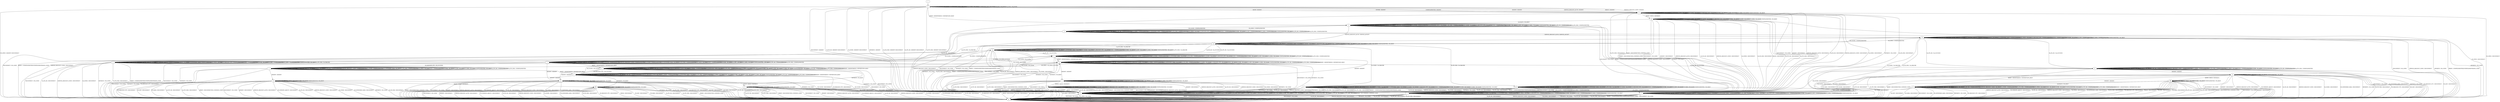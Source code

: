 digraph "" {
	graph ["Incoming time"=0.4711782932281494,
		"Outgoing time"=0.5516064167022705,
		Output="{'States': 32, 'Transitions': 683, 'Filename': '../results/ssh/OpenSSH-OpenSSH-cvc4-1.dot'}",
		Reference="{'States': 32, 'Transitions': 683, 'Filename': '../subjects/ssh/OpenSSH.dot'}",
		Solver=cvc4,
		Updated="{'States': 32, 'Transitions': 683, 'Filename': '../subjects/ssh/OpenSSH.dot'}",
		"f-measure"=1.0,
		precision=1.0,
		recall=1.0
	];
	a -> a	[key=0,
		label="SERVICE_REQUEST_AUTH / NO_RESP"];
	a -> a	[key=1,
		label="CH_WINDOW_ADJUST / CH_NONE"];
	a -> a	[key=2,
		label="DEBUG / NO_RESP"];
	a -> a	[key=3,
		label="UA_PK_OK / UNIMPLEMENTED"];
	a -> a	[key=4,
		label="SERVICE_REQUEST_CONN / NO_RESP"];
	a -> a	[key=5,
		label="UA_NONE / UNIMPLEMENTED"];
	a -> a	[key=6,
		label="CH_EXTENDED_DATA / CH_NONE"];
	a -> a	[key=7,
		label="UA_PK_NOK / UNIMPLEMENTED"];
	a -> a	[key=8,
		label="CH_CLOSE / CH_NONE"];
	a -> a	[key=9,
		label="CH_REQUEST_PTY / CH_NONE"];
	a -> a	[key=10,
		label="KEX30 / NO_RESP"];
	a -> a	[key=11,
		label="IGNORE / NO_RESP"];
	a -> a	[key=12,
		label="CH_EOF / CH_NONE"];
	a -> a	[key=13,
		label="CH_DATA / CH_NONE"];
	a -> a	[key=14,
		label="UNIMPLEMENTED / NO_RESP"];
	a -> a	[key=15,
		label="UA_PW_OK / UNIMPLEMENTED"];
	a -> a	[key=16,
		label="UA_PW_NOK / UNIMPLEMENTED"];
	a -> a	[key=17,
		label="REKEY / KEXINIT|KEX31+NEWKEYS|NO_RESP"];
	a -> k	[key=0,
		label="DISCONNECT / NO_CONN"];
	a -> k	[key=1,
		label="NEWKEYS / NO_CONN"];
	a -> l	[key=0,
		label="KEXINIT / KEXINIT"];
	a -> o	[key=0,
		label="CH_OPEN / CH_OPEN_SUCCESS"];
	b -> b	[key=0,
		label="DEBUG / NO_RESP"];
	b -> b	[key=1,
		label="CH_OPEN / CH_MAX"];
	b -> b	[key=2,
		label="IGNORE / NO_RESP"];
	b -> b	[key=3,
		label="UNIMPLEMENTED / NO_RESP"];
	b -> k	[key=0,
		label="CH_CLOSE / DISCONNECT"];
	b -> aa	[key=0,
		label="DISCONNECT / NO_CONN"];
	b -> aa	[key=1,
		label="KEXINIT / DISCONNECT"];
	b -> aa	[key=2,
		label="SERVICE_REQUEST_AUTH / DISCONNECT"];
	b -> aa	[key=3,
		label="CH_WINDOW_ADJUST / DISCONNECT"];
	b -> aa	[key=4,
		label="UA_PK_OK / DISCONNECT"];
	b -> aa	[key=5,
		label="SERVICE_REQUEST_CONN / DISCONNECT"];
	b -> aa	[key=6,
		label="UA_NONE / DISCONNECT"];
	b -> aa	[key=7,
		label="CH_EXTENDED_DATA / DISCONNECT"];
	b -> aa	[key=8,
		label="NEWKEYS / NO_CONN"];
	b -> aa	[key=9,
		label="UA_PK_NOK / DISCONNECT"];
	b -> aa	[key=10,
		label="CH_REQUEST_PTY / DISCONNECT"];
	b -> aa	[key=11,
		label="CH_EOF / DISCONNECT"];
	b -> aa	[key=12,
		label="CH_DATA / DISCONNECT"];
	b -> aa	[key=13,
		label="UA_PW_OK / DISCONNECT"];
	b -> aa	[key=14,
		label="UA_PW_NOK / DISCONNECT"];
	b -> aa	[key=15,
		label="REKEY / DISCONNECT|NO_CONN|NO_CONN"];
	b -> bb	[key=0,
		label="KEX30 / KEX31+NEWKEYS"];
	c -> p	[key=0];
	d -> a	[key=0,
		label="NEWKEYS / NO_RESP"];
	d -> d	[key=0,
		label="CH_WINDOW_ADJUST / CH_NONE"];
	d -> d	[key=1,
		label="DEBUG / NO_RESP"];
	d -> d	[key=2,
		label="CH_EXTENDED_DATA / CH_NONE"];
	d -> d	[key=3,
		label="CH_CLOSE / CH_NONE"];
	d -> d	[key=4,
		label="CH_REQUEST_PTY / CH_NONE"];
	d -> d	[key=5,
		label="IGNORE / NO_RESP"];
	d -> d	[key=6,
		label="CH_EOF / CH_NONE"];
	d -> d	[key=7,
		label="CH_DATA / CH_NONE"];
	d -> d	[key=8,
		label="UNIMPLEMENTED / NO_RESP"];
	d -> k	[key=0,
		label="DISCONNECT / NO_CONN"];
	d -> k	[key=1,
		label="KEXINIT / DISCONNECT"];
	d -> k	[key=2,
		label="SERVICE_REQUEST_AUTH / DISCONNECT"];
	d -> k	[key=3,
		label="UA_PK_OK / DISCONNECT"];
	d -> k	[key=4,
		label="SERVICE_REQUEST_CONN / DISCONNECT"];
	d -> k	[key=5,
		label="UA_NONE / DISCONNECT"];
	d -> k	[key=6,
		label="UA_PK_NOK / DISCONNECT"];
	d -> k	[key=7,
		label="KEX30 / DISCONNECT"];
	d -> k	[key=8,
		label="UA_PW_OK / DISCONNECT"];
	d -> k	[key=9,
		label="UA_PW_NOK / DISCONNECT"];
	d -> k	[key=10,
		label="REKEY / DISCONNECT|NO_CONN|NO_CONN"];
	d -> aa	[key=0,
		label="CH_OPEN / DISCONNECT"];
	e -> e	[key=0,
		label="KEXINIT / UNIMPLEMENTED"];
	e -> e	[key=1,
		label="SERVICE_REQUEST_AUTH / SERVICE_ACCEPT"];
	e -> e	[key=2,
		label="CH_WINDOW_ADJUST / UNIMPLEMENTED"];
	e -> e	[key=3,
		label="DEBUG / NO_RESP"];
	e -> e	[key=4,
		label="CH_EXTENDED_DATA / UNIMPLEMENTED"];
	e -> e	[key=5,
		label="CH_OPEN / CH_MAX"];
	e -> e	[key=6,
		label="CH_REQUEST_PTY / UNIMPLEMENTED"];
	e -> e	[key=7,
		label="KEX30 / UNIMPLEMENTED"];
	e -> e	[key=8,
		label="IGNORE / NO_RESP"];
	e -> e	[key=9,
		label="CH_EOF / UNIMPLEMENTED"];
	e -> e	[key=10,
		label="CH_DATA / UNIMPLEMENTED"];
	e -> e	[key=11,
		label="UNIMPLEMENTED / NO_RESP"];
	e -> e	[key=12,
		label="UA_PW_NOK / UA_FAILURE"];
	e -> n	[key=0,
		label="UA_PW_OK / UA_SUCCESS"];
	e -> q	[key=0,
		label="CH_CLOSE / UNIMPLEMENTED"];
	e -> aa	[key=0,
		label="DISCONNECT / NO_CONN"];
	e -> aa	[key=1,
		label="UA_PK_OK / DISCONNECT"];
	e -> aa	[key=2,
		label="SERVICE_REQUEST_CONN / DISCONNECT"];
	e -> aa	[key=3,
		label="UA_NONE / DISCONNECT"];
	e -> aa	[key=4,
		label="NEWKEYS / NO_CONN"];
	e -> aa	[key=5,
		label="UA_PK_NOK / DISCONNECT"];
	e -> aa	[key=6,
		label="REKEY / UNIMPLEMENTED|UNIMPLEMENTED|NO_CONN"];
	f -> f	[key=0,
		label="DEBUG / NO_RESP"];
	f -> f	[key=1,
		label="CH_OPEN / CH_MAX"];
	f -> f	[key=2,
		label="IGNORE / NO_RESP"];
	f -> f	[key=3,
		label="UNIMPLEMENTED / NO_RESP"];
	f -> k	[key=0,
		label="CH_CLOSE / DISCONNECT"];
	f -> o	[key=0,
		label="NEWKEYS / NO_RESP"];
	f -> aa	[key=0,
		label="DISCONNECT / NO_CONN"];
	f -> aa	[key=1,
		label="KEXINIT / DISCONNECT"];
	f -> aa	[key=2,
		label="SERVICE_REQUEST_AUTH / DISCONNECT"];
	f -> aa	[key=3,
		label="CH_WINDOW_ADJUST / DISCONNECT"];
	f -> aa	[key=4,
		label="UA_PK_OK / DISCONNECT"];
	f -> aa	[key=5,
		label="SERVICE_REQUEST_CONN / DISCONNECT"];
	f -> aa	[key=6,
		label="UA_NONE / DISCONNECT"];
	f -> aa	[key=7,
		label="CH_EXTENDED_DATA / DISCONNECT"];
	f -> aa	[key=8,
		label="UA_PK_NOK / DISCONNECT"];
	f -> aa	[key=9,
		label="CH_REQUEST_PTY / DISCONNECT"];
	f -> aa	[key=10,
		label="KEX30 / DISCONNECT"];
	f -> aa	[key=11,
		label="CH_EOF / DISCONNECT"];
	f -> aa	[key=12,
		label="CH_DATA / DISCONNECT"];
	f -> aa	[key=13,
		label="UA_PW_OK / DISCONNECT"];
	f -> aa	[key=14,
		label="UA_PW_NOK / DISCONNECT"];
	f -> aa	[key=15,
		label="REKEY / DISCONNECT|NO_CONN|NO_CONN"];
	g -> g	[key=0,
		label="KEXINIT / UNIMPLEMENTED"];
	g -> g	[key=1,
		label="SERVICE_REQUEST_AUTH / SERVICE_ACCEPT"];
	g -> g	[key=2,
		label="CH_WINDOW_ADJUST / CH_NONE"];
	g -> g	[key=3,
		label="DEBUG / NO_RESP"];
	g -> g	[key=4,
		label="CH_EXTENDED_DATA / CH_NONE"];
	g -> g	[key=5,
		label="CH_CLOSE / CH_NONE"];
	g -> g	[key=6,
		label="CH_REQUEST_PTY / CH_NONE"];
	g -> g	[key=7,
		label="KEX30 / UNIMPLEMENTED"];
	g -> g	[key=8,
		label="IGNORE / NO_RESP"];
	g -> g	[key=9,
		label="CH_EOF / CH_NONE"];
	g -> g	[key=10,
		label="CH_DATA / CH_NONE"];
	g -> g	[key=11,
		label="UNIMPLEMENTED / NO_RESP"];
	g -> k	[key=0,
		label="DISCONNECT / NO_CONN"];
	g -> k	[key=1,
		label="SERVICE_REQUEST_CONN / DISCONNECT"];
	g -> k	[key=2,
		label="NEWKEYS / NO_CONN"];
	g -> k	[key=3,
		label="REKEY / UNIMPLEMENTED|UNIMPLEMENTED|NO_CONN"];
	g -> q	[key=0,
		label="UA_PW_NOK / UA_FAILURE"];
	g -> r	[key=0,
		label="UA_PK_OK / UA_SUCCESS"];
	g -> r	[key=1,
		label="UA_PW_OK / UA_SUCCESS"];
	g -> u	[key=0,
		label="UA_NONE / UA_FAILURE"];
	g -> ee	[key=0,
		label="UA_PK_NOK / UA_FAILURE"];
	g -> ff	[key=0,
		label="CH_OPEN / UNIMPLEMENTED"];
	h -> h	[key=0,
		label="CH_WINDOW_ADJUST / CH_NONE"];
	h -> h	[key=1,
		label="DEBUG / NO_RESP"];
	h -> h	[key=2,
		label="CH_EXTENDED_DATA / CH_NONE"];
	h -> h	[key=3,
		label="CH_CLOSE / CH_NONE"];
	h -> h	[key=4,
		label="CH_REQUEST_PTY / CH_NONE"];
	h -> h	[key=5,
		label="IGNORE / NO_RESP"];
	h -> h	[key=6,
		label="CH_EOF / CH_NONE"];
	h -> h	[key=7,
		label="CH_DATA / CH_NONE"];
	h -> h	[key=8,
		label="UNIMPLEMENTED / NO_RESP"];
	h -> k	[key=0,
		label="DISCONNECT / NO_CONN"];
	h -> k	[key=1,
		label="KEXINIT / DISCONNECT"];
	h -> k	[key=2,
		label="SERVICE_REQUEST_AUTH / DISCONNECT"];
	h -> k	[key=3,
		label="UA_PK_OK / DISCONNECT"];
	h -> k	[key=4,
		label="SERVICE_REQUEST_CONN / DISCONNECT"];
	h -> k	[key=5,
		label="UA_NONE / DISCONNECT"];
	h -> k	[key=6,
		label="NEWKEYS / NO_CONN"];
	h -> k	[key=7,
		label="UA_PK_NOK / DISCONNECT"];
	h -> k	[key=8,
		label="UA_PW_OK / DISCONNECT"];
	h -> k	[key=9,
		label="UA_PW_NOK / DISCONNECT"];
	h -> k	[key=10,
		label="REKEY / DISCONNECT|NO_CONN|NO_CONN"];
	h -> m	[key=0,
		label="KEX30 / KEX31+NEWKEYS"];
	h -> aa	[key=0,
		label="CH_OPEN / DISCONNECT"];
	i -> i	[key=0,
		label="SERVICE_REQUEST_AUTH / UNIMPLEMENTED"];
	i -> i	[key=1,
		label="CH_WINDOW_ADJUST / NO_RESP"];
	i -> i	[key=2,
		label="DEBUG / NO_RESP"];
	i -> i	[key=3,
		label="UA_PK_OK / UNIMPLEMENTED"];
	i -> i	[key=4,
		label="SERVICE_REQUEST_CONN / UNIMPLEMENTED"];
	i -> i	[key=5,
		label="UA_NONE / UNIMPLEMENTED"];
	i -> i	[key=6,
		label="CH_EXTENDED_DATA / NO_RESP"];
	i -> i	[key=7,
		label="UA_PK_NOK / UNIMPLEMENTED"];
	i -> i	[key=8,
		label="CH_OPEN / CH_MAX"];
	i -> i	[key=9,
		label="KEX30 / UNIMPLEMENTED"];
	i -> i	[key=10,
		label="IGNORE / NO_RESP"];
	i -> i	[key=11,
		label="CH_EOF / NO_RESP"];
	i -> i	[key=12,
		label="CH_DATA / NO_RESP"];
	i -> i	[key=13,
		label="UNIMPLEMENTED / NO_RESP"];
	i -> i	[key=14,
		label="UA_PW_OK / UNIMPLEMENTED"];
	i -> i	[key=15,
		label="UA_PW_NOK / UNIMPLEMENTED"];
	i -> o	[key=0,
		label="REKEY / KEXINIT|KEX31+NEWKEYS|NO_RESP"];
	i -> r	[key=0,
		label="CH_CLOSE / CH_CLOSE"];
	i -> s	[key=0,
		label="CH_REQUEST_PTY / CH_SUCCESS"];
	i -> y	[key=0,
		label="KEXINIT / KEXINIT"];
	i -> aa	[key=0,
		label="DISCONNECT / NO_CONN"];
	i -> aa	[key=1,
		label="NEWKEYS / NO_CONN"];
	j -> j	[key=0,
		label="KEXINIT / UNIMPLEMENTED"];
	j -> j	[key=1,
		label="SERVICE_REQUEST_AUTH / SERVICE_ACCEPT"];
	j -> j	[key=2,
		label="CH_WINDOW_ADJUST / UNIMPLEMENTED"];
	j -> j	[key=3,
		label="DEBUG / NO_RESP"];
	j -> j	[key=4,
		label="UA_NONE / UA_FAILURE"];
	j -> j	[key=5,
		label="CH_EXTENDED_DATA / UNIMPLEMENTED"];
	j -> j	[key=6,
		label="CH_OPEN / CH_MAX"];
	j -> j	[key=7,
		label="CH_REQUEST_PTY / UNIMPLEMENTED"];
	j -> j	[key=8,
		label="KEX30 / UNIMPLEMENTED"];
	j -> j	[key=9,
		label="IGNORE / NO_RESP"];
	j -> j	[key=10,
		label="CH_EOF / UNIMPLEMENTED"];
	j -> j	[key=11,
		label="CH_DATA / UNIMPLEMENTED"];
	j -> j	[key=12,
		label="UNIMPLEMENTED / NO_RESP"];
	j -> u	[key=0,
		label="CH_CLOSE / UNIMPLEMENTED"];
	j -> aa	[key=0,
		label="DISCONNECT / NO_CONN"];
	j -> aa	[key=1,
		label="UA_PK_OK / DISCONNECT"];
	j -> aa	[key=2,
		label="SERVICE_REQUEST_CONN / DISCONNECT"];
	j -> aa	[key=3,
		label="NEWKEYS / NO_CONN"];
	j -> aa	[key=4,
		label="UA_PK_NOK / DISCONNECT"];
	j -> aa	[key=5,
		label="UA_PW_OK / DISCONNECT"];
	j -> aa	[key=6,
		label="UA_PW_NOK / DISCONNECT"];
	j -> aa	[key=7,
		label="REKEY / UNIMPLEMENTED|UNIMPLEMENTED|NO_CONN"];
	k -> k	[key=0,
		label="DISCONNECT / NO_CONN"];
	k -> k	[key=1,
		label="KEXINIT / NO_CONN"];
	k -> k	[key=2,
		label="SERVICE_REQUEST_AUTH / NO_CONN"];
	k -> k	[key=3,
		label="CH_WINDOW_ADJUST / CH_NONE"];
	k -> k	[key=4,
		label="DEBUG / NO_CONN"];
	k -> k	[key=5,
		label="UA_PK_OK / NO_CONN"];
	k -> k	[key=6,
		label="SERVICE_REQUEST_CONN / NO_CONN"];
	k -> k	[key=7,
		label="UA_NONE / NO_CONN"];
	k -> k	[key=8,
		label="CH_EXTENDED_DATA / CH_NONE"];
	k -> k	[key=9,
		label="NEWKEYS / NO_CONN"];
	k -> k	[key=10,
		label="UA_PK_NOK / NO_CONN"];
	k -> k	[key=11,
		label="CH_CLOSE / CH_NONE"];
	k -> k	[key=12,
		label="CH_REQUEST_PTY / CH_NONE"];
	k -> k	[key=13,
		label="KEX30 / NO_CONN"];
	k -> k	[key=14,
		label="IGNORE / NO_CONN"];
	k -> k	[key=15,
		label="CH_EOF / CH_NONE"];
	k -> k	[key=16,
		label="CH_DATA / CH_NONE"];
	k -> k	[key=17,
		label="UNIMPLEMENTED / NO_CONN"];
	k -> k	[key=18,
		label="UA_PW_OK / NO_CONN"];
	k -> k	[key=19,
		label="UA_PW_NOK / NO_CONN"];
	k -> k	[key=20,
		label="REKEY / NO_CONN|NO_CONN|NO_CONN"];
	k -> aa	[key=0,
		label="CH_OPEN / NO_CONN"];
	l -> d	[key=0,
		label="KEX30 / KEX31+NEWKEYS"];
	l -> k	[key=0,
		label="DISCONNECT / NO_CONN"];
	l -> k	[key=1,
		label="KEXINIT / DISCONNECT"];
	l -> k	[key=2,
		label="SERVICE_REQUEST_AUTH / DISCONNECT"];
	l -> k	[key=3,
		label="UA_PK_OK / DISCONNECT"];
	l -> k	[key=4,
		label="SERVICE_REQUEST_CONN / DISCONNECT"];
	l -> k	[key=5,
		label="UA_NONE / DISCONNECT"];
	l -> k	[key=6,
		label="NEWKEYS / NO_CONN"];
	l -> k	[key=7,
		label="UA_PK_NOK / DISCONNECT"];
	l -> k	[key=8,
		label="UA_PW_OK / DISCONNECT"];
	l -> k	[key=9,
		label="UA_PW_NOK / DISCONNECT"];
	l -> k	[key=10,
		label="REKEY / DISCONNECT|NO_CONN|NO_CONN"];
	l -> l	[key=0,
		label="CH_WINDOW_ADJUST / CH_NONE"];
	l -> l	[key=1,
		label="DEBUG / NO_RESP"];
	l -> l	[key=2,
		label="CH_EXTENDED_DATA / CH_NONE"];
	l -> l	[key=3,
		label="CH_CLOSE / CH_NONE"];
	l -> l	[key=4,
		label="CH_REQUEST_PTY / CH_NONE"];
	l -> l	[key=5,
		label="IGNORE / NO_RESP"];
	l -> l	[key=6,
		label="CH_EOF / CH_NONE"];
	l -> l	[key=7,
		label="CH_DATA / CH_NONE"];
	l -> l	[key=8,
		label="UNIMPLEMENTED / NO_RESP"];
	l -> aa	[key=0,
		label="CH_OPEN / DISCONNECT"];
	m -> k	[key=0,
		label="DISCONNECT / NO_CONN"];
	m -> k	[key=1,
		label="KEXINIT / DISCONNECT"];
	m -> k	[key=2,
		label="SERVICE_REQUEST_AUTH / DISCONNECT"];
	m -> k	[key=3,
		label="UA_PK_OK / DISCONNECT"];
	m -> k	[key=4,
		label="SERVICE_REQUEST_CONN / DISCONNECT"];
	m -> k	[key=5,
		label="UA_NONE / DISCONNECT"];
	m -> k	[key=6,
		label="UA_PK_NOK / DISCONNECT"];
	m -> k	[key=7,
		label="KEX30 / DISCONNECT"];
	m -> k	[key=8,
		label="UA_PW_OK / DISCONNECT"];
	m -> k	[key=9,
		label="UA_PW_NOK / DISCONNECT"];
	m -> k	[key=10,
		label="REKEY / DISCONNECT|NO_CONN|NO_CONN"];
	m -> m	[key=0,
		label="CH_WINDOW_ADJUST / CH_NONE"];
	m -> m	[key=1,
		label="DEBUG / NO_RESP"];
	m -> m	[key=2,
		label="CH_EXTENDED_DATA / CH_NONE"];
	m -> m	[key=3,
		label="CH_CLOSE / CH_NONE"];
	m -> m	[key=4,
		label="CH_REQUEST_PTY / CH_NONE"];
	m -> m	[key=5,
		label="IGNORE / NO_RESP"];
	m -> m	[key=6,
		label="CH_EOF / CH_NONE"];
	m -> m	[key=7,
		label="CH_DATA / CH_NONE"];
	m -> m	[key=8,
		label="UNIMPLEMENTED / NO_RESP"];
	m -> v	[key=0,
		label="NEWKEYS / NO_RESP"];
	m -> aa	[key=0,
		label="CH_OPEN / DISCONNECT"];
	n -> k	[key=0,
		label="CH_CLOSE / DISCONNECT"];
	n -> n	[key=0,
		label="SERVICE_REQUEST_AUTH / UNIMPLEMENTED"];
	n -> n	[key=1,
		label="CH_WINDOW_ADJUST / NO_RESP"];
	n -> n	[key=2,
		label="DEBUG / NO_RESP"];
	n -> n	[key=3,
		label="UA_PK_OK / UNIMPLEMENTED"];
	n -> n	[key=4,
		label="SERVICE_REQUEST_CONN / UNIMPLEMENTED"];
	n -> n	[key=5,
		label="UA_NONE / UNIMPLEMENTED"];
	n -> n	[key=6,
		label="UA_PK_NOK / UNIMPLEMENTED"];
	n -> n	[key=7,
		label="CH_OPEN / CH_MAX"];
	n -> n	[key=8,
		label="KEX30 / UNIMPLEMENTED"];
	n -> n	[key=9,
		label="IGNORE / NO_RESP"];
	n -> n	[key=10,
		label="UNIMPLEMENTED / NO_RESP"];
	n -> n	[key=11,
		label="UA_PW_OK / UNIMPLEMENTED"];
	n -> n	[key=12,
		label="UA_PW_NOK / UNIMPLEMENTED"];
	n -> w	[key=0,
		label="KEXINIT / KEXINIT"];
	n -> aa	[key=0,
		label="DISCONNECT / NO_CONN"];
	n -> aa	[key=1,
		label="CH_EXTENDED_DATA / DISCONNECT"];
	n -> aa	[key=2,
		label="NEWKEYS / NO_CONN"];
	n -> aa	[key=3,
		label="CH_REQUEST_PTY / DISCONNECT"];
	n -> aa	[key=4,
		label="CH_EOF / DISCONNECT"];
	n -> aa	[key=5,
		label="CH_DATA / DISCONNECT"];
	n -> cc	[key=0,
		label="REKEY / KEXINIT|KEX31+NEWKEYS|NO_RESP"];
	o -> a	[key=0,
		label="CH_CLOSE / CH_CLOSE"];
	o -> o	[key=0,
		label="SERVICE_REQUEST_AUTH / NO_RESP"];
	o -> o	[key=1,
		label="CH_WINDOW_ADJUST / NO_RESP"];
	o -> o	[key=2,
		label="DEBUG / NO_RESP"];
	o -> o	[key=3,
		label="UA_PK_OK / UNIMPLEMENTED"];
	o -> o	[key=4,
		label="SERVICE_REQUEST_CONN / NO_RESP"];
	o -> o	[key=5,
		label="UA_NONE / UNIMPLEMENTED"];
	o -> o	[key=6,
		label="CH_EXTENDED_DATA / NO_RESP"];
	o -> o	[key=7,
		label="UA_PK_NOK / UNIMPLEMENTED"];
	o -> o	[key=8,
		label="CH_OPEN / CH_MAX"];
	o -> o	[key=9,
		label="KEX30 / NO_RESP"];
	o -> o	[key=10,
		label="IGNORE / NO_RESP"];
	o -> o	[key=11,
		label="CH_EOF / NO_RESP"];
	o -> o	[key=12,
		label="CH_DATA / NO_RESP"];
	o -> o	[key=13,
		label="UNIMPLEMENTED / NO_RESP"];
	o -> o	[key=14,
		label="UA_PW_OK / UNIMPLEMENTED"];
	o -> o	[key=15,
		label="UA_PW_NOK / UNIMPLEMENTED"];
	o -> o	[key=16,
		label="REKEY / KEXINIT|KEX31+NEWKEYS|NO_RESP"];
	o -> y	[key=0,
		label="KEXINIT / KEXINIT"];
	o -> z	[key=0,
		label="CH_REQUEST_PTY / CH_SUCCESS"];
	o -> aa	[key=0,
		label="DISCONNECT / NO_CONN"];
	o -> aa	[key=1,
		label="NEWKEYS / NO_CONN"];
	p -> h	[key=0,
		label="KEXINIT / KEXINIT"];
	p -> h	[key=1,
		label="SERVICE_REQUEST_AUTH / KEXINIT"];
	p -> h	[key=2,
		label="DEBUG / KEXINIT"];
	p -> h	[key=3,
		label="SERVICE_REQUEST_CONN / KEXINIT"];
	p -> h	[key=4,
		label="KEX30 / KEXINIT"];
	p -> h	[key=5,
		label="IGNORE / KEXINIT"];
	p -> h	[key=6,
		label="UNIMPLEMENTED / KEXINIT"];
	p -> k	[key=0,
		label="DISCONNECT / KEXINIT"];
	p -> k	[key=1,
		label="UA_PK_OK / KEXINIT+DISCONNECT"];
	p -> k	[key=2,
		label="UA_NONE / KEXINIT+DISCONNECT"];
	p -> k	[key=3,
		label="NEWKEYS / KEXINIT"];
	p -> k	[key=4,
		label="UA_PK_NOK / KEXINIT+DISCONNECT"];
	p -> k	[key=5,
		label="UA_PW_OK / KEXINIT+DISCONNECT"];
	p -> k	[key=6,
		label="UA_PW_NOK / KEXINIT+DISCONNECT"];
	p -> p	[key=0,
		label="CH_WINDOW_ADJUST / CH_NONE"];
	p -> p	[key=1,
		label="CH_EXTENDED_DATA / CH_NONE"];
	p -> p	[key=2,
		label="CH_CLOSE / CH_NONE"];
	p -> p	[key=3,
		label="CH_REQUEST_PTY / CH_NONE"];
	p -> p	[key=4,
		label="CH_EOF / CH_NONE"];
	p -> p	[key=5,
		label="CH_DATA / CH_NONE"];
	p -> v	[key=0,
		label="REKEY / KEXINIT|KEX31+NEWKEYS|NO_RESP"];
	p -> aa	[key=0,
		label="CH_OPEN / KEXINIT+DISCONNECT"];
	q -> e	[key=0,
		label="CH_OPEN / UNIMPLEMENTED"];
	q -> k	[key=0,
		label="DISCONNECT / NO_CONN"];
	q -> k	[key=1,
		label="UA_PK_OK / DISCONNECT"];
	q -> k	[key=2,
		label="SERVICE_REQUEST_CONN / DISCONNECT"];
	q -> k	[key=3,
		label="UA_NONE / DISCONNECT"];
	q -> k	[key=4,
		label="NEWKEYS / NO_CONN"];
	q -> k	[key=5,
		label="UA_PK_NOK / DISCONNECT"];
	q -> k	[key=6,
		label="REKEY / UNIMPLEMENTED|UNIMPLEMENTED|NO_CONN"];
	q -> q	[key=0,
		label="KEXINIT / UNIMPLEMENTED"];
	q -> q	[key=1,
		label="SERVICE_REQUEST_AUTH / SERVICE_ACCEPT"];
	q -> q	[key=2,
		label="CH_WINDOW_ADJUST / CH_NONE"];
	q -> q	[key=3,
		label="DEBUG / NO_RESP"];
	q -> q	[key=4,
		label="CH_EXTENDED_DATA / CH_NONE"];
	q -> q	[key=5,
		label="CH_CLOSE / CH_NONE"];
	q -> q	[key=6,
		label="CH_REQUEST_PTY / CH_NONE"];
	q -> q	[key=7,
		label="KEX30 / UNIMPLEMENTED"];
	q -> q	[key=8,
		label="IGNORE / NO_RESP"];
	q -> q	[key=9,
		label="CH_EOF / CH_NONE"];
	q -> q	[key=10,
		label="CH_DATA / CH_NONE"];
	q -> q	[key=11,
		label="UNIMPLEMENTED / NO_RESP"];
	q -> q	[key=12,
		label="UA_PW_NOK / UA_FAILURE"];
	q -> r	[key=0,
		label="UA_PW_OK / UA_SUCCESS"];
	r -> a	[key=0,
		label="REKEY / KEXINIT|KEX31+NEWKEYS|NO_RESP"];
	r -> i	[key=0,
		label="CH_OPEN / CH_OPEN_SUCCESS"];
	r -> k	[key=0,
		label="DISCONNECT / NO_CONN"];
	r -> k	[key=1,
		label="NEWKEYS / NO_CONN"];
	r -> l	[key=0,
		label="KEXINIT / KEXINIT"];
	r -> r	[key=0,
		label="SERVICE_REQUEST_AUTH / UNIMPLEMENTED"];
	r -> r	[key=1,
		label="CH_WINDOW_ADJUST / CH_NONE"];
	r -> r	[key=2,
		label="DEBUG / NO_RESP"];
	r -> r	[key=3,
		label="UA_PK_OK / UNIMPLEMENTED"];
	r -> r	[key=4,
		label="SERVICE_REQUEST_CONN / UNIMPLEMENTED"];
	r -> r	[key=5,
		label="UA_NONE / UNIMPLEMENTED"];
	r -> r	[key=6,
		label="CH_EXTENDED_DATA / CH_NONE"];
	r -> r	[key=7,
		label="UA_PK_NOK / UNIMPLEMENTED"];
	r -> r	[key=8,
		label="CH_CLOSE / CH_NONE"];
	r -> r	[key=9,
		label="CH_REQUEST_PTY / CH_NONE"];
	r -> r	[key=10,
		label="KEX30 / UNIMPLEMENTED"];
	r -> r	[key=11,
		label="IGNORE / NO_RESP"];
	r -> r	[key=12,
		label="CH_EOF / CH_NONE"];
	r -> r	[key=13,
		label="CH_DATA / CH_NONE"];
	r -> r	[key=14,
		label="UNIMPLEMENTED / NO_RESP"];
	r -> r	[key=15,
		label="UA_PW_OK / UNIMPLEMENTED"];
	r -> r	[key=16,
		label="UA_PW_NOK / UNIMPLEMENTED"];
	s -> b	[key=0,
		label="KEXINIT / KEXINIT"];
	s -> r	[key=0,
		label="CH_CLOSE / CH_CLOSE"];
	s -> s	[key=0,
		label="SERVICE_REQUEST_AUTH / UNIMPLEMENTED"];
	s -> s	[key=1,
		label="CH_WINDOW_ADJUST / NO_RESP"];
	s -> s	[key=2,
		label="DEBUG / NO_RESP"];
	s -> s	[key=3,
		label="UA_PK_OK / UNIMPLEMENTED"];
	s -> s	[key=4,
		label="SERVICE_REQUEST_CONN / UNIMPLEMENTED"];
	s -> s	[key=5,
		label="UA_NONE / UNIMPLEMENTED"];
	s -> s	[key=6,
		label="CH_EXTENDED_DATA / NO_RESP"];
	s -> s	[key=7,
		label="UA_PK_NOK / UNIMPLEMENTED"];
	s -> s	[key=8,
		label="CH_OPEN / CH_MAX"];
	s -> s	[key=9,
		label="KEX30 / UNIMPLEMENTED"];
	s -> s	[key=10,
		label="IGNORE / NO_RESP"];
	s -> s	[key=11,
		label="CH_EOF / NO_RESP"];
	s -> s	[key=12,
		label="CH_DATA / NO_RESP"];
	s -> s	[key=13,
		label="UNIMPLEMENTED / NO_RESP"];
	s -> s	[key=14,
		label="UA_PW_OK / UNIMPLEMENTED"];
	s -> s	[key=15,
		label="UA_PW_NOK / UNIMPLEMENTED"];
	s -> z	[key=0,
		label="REKEY / KEXINIT|KEX31+NEWKEYS|NO_RESP"];
	s -> aa	[key=0,
		label="DISCONNECT / NO_CONN"];
	s -> aa	[key=1,
		label="NEWKEYS / NO_CONN"];
	s -> aa	[key=2,
		label="CH_REQUEST_PTY / DISCONNECT"];
	t -> t	[key=0,
		label="KEXINIT / UNIMPLEMENTED"];
	t -> t	[key=1,
		label="SERVICE_REQUEST_AUTH / SERVICE_ACCEPT"];
	t -> t	[key=2,
		label="CH_WINDOW_ADJUST / UNIMPLEMENTED"];
	t -> t	[key=3,
		label="DEBUG / NO_RESP"];
	t -> t	[key=4,
		label="CH_EXTENDED_DATA / UNIMPLEMENTED"];
	t -> t	[key=5,
		label="UA_PK_NOK / UA_FAILURE"];
	t -> t	[key=6,
		label="CH_OPEN / CH_MAX"];
	t -> t	[key=7,
		label="CH_REQUEST_PTY / UNIMPLEMENTED"];
	t -> t	[key=8,
		label="KEX30 / UNIMPLEMENTED"];
	t -> t	[key=9,
		label="IGNORE / NO_RESP"];
	t -> t	[key=10,
		label="CH_EOF / UNIMPLEMENTED"];
	t -> t	[key=11,
		label="CH_DATA / UNIMPLEMENTED"];
	t -> t	[key=12,
		label="UNIMPLEMENTED / NO_RESP"];
	t -> aa	[key=0,
		label="DISCONNECT / NO_CONN"];
	t -> aa	[key=1,
		label="UA_PK_OK / DISCONNECT"];
	t -> aa	[key=2,
		label="SERVICE_REQUEST_CONN / DISCONNECT"];
	t -> aa	[key=3,
		label="UA_NONE / DISCONNECT"];
	t -> aa	[key=4,
		label="NEWKEYS / NO_CONN"];
	t -> aa	[key=5,
		label="UA_PW_OK / DISCONNECT"];
	t -> aa	[key=6,
		label="UA_PW_NOK / DISCONNECT"];
	t -> aa	[key=7,
		label="REKEY / UNIMPLEMENTED|UNIMPLEMENTED|NO_CONN"];
	t -> ee	[key=0,
		label="CH_CLOSE / UNIMPLEMENTED"];
	u -> j	[key=0,
		label="CH_OPEN / UNIMPLEMENTED"];
	u -> k	[key=0,
		label="DISCONNECT / NO_CONN"];
	u -> k	[key=1,
		label="UA_PK_OK / DISCONNECT"];
	u -> k	[key=2,
		label="SERVICE_REQUEST_CONN / DISCONNECT"];
	u -> k	[key=3,
		label="NEWKEYS / NO_CONN"];
	u -> k	[key=4,
		label="UA_PK_NOK / DISCONNECT"];
	u -> k	[key=5,
		label="UA_PW_OK / DISCONNECT"];
	u -> k	[key=6,
		label="UA_PW_NOK / DISCONNECT"];
	u -> k	[key=7,
		label="REKEY / UNIMPLEMENTED|UNIMPLEMENTED|NO_CONN"];
	u -> u	[key=0,
		label="KEXINIT / UNIMPLEMENTED"];
	u -> u	[key=1,
		label="SERVICE_REQUEST_AUTH / SERVICE_ACCEPT"];
	u -> u	[key=2,
		label="CH_WINDOW_ADJUST / CH_NONE"];
	u -> u	[key=3,
		label="DEBUG / NO_RESP"];
	u -> u	[key=4,
		label="UA_NONE / UA_FAILURE"];
	u -> u	[key=5,
		label="CH_EXTENDED_DATA / CH_NONE"];
	u -> u	[key=6,
		label="CH_CLOSE / CH_NONE"];
	u -> u	[key=7,
		label="CH_REQUEST_PTY / CH_NONE"];
	u -> u	[key=8,
		label="KEX30 / UNIMPLEMENTED"];
	u -> u	[key=9,
		label="IGNORE / NO_RESP"];
	u -> u	[key=10,
		label="CH_EOF / CH_NONE"];
	u -> u	[key=11,
		label="CH_DATA / CH_NONE"];
	u -> u	[key=12,
		label="UNIMPLEMENTED / NO_RESP"];
	v -> g	[key=0,
		label="SERVICE_REQUEST_AUTH / SERVICE_ACCEPT"];
	v -> k	[key=0,
		label="DISCONNECT / NO_CONN"];
	v -> k	[key=1,
		label="SERVICE_REQUEST_CONN / DISCONNECT"];
	v -> k	[key=2,
		label="NEWKEYS / NO_CONN"];
	v -> k	[key=3,
		label="REKEY / UNIMPLEMENTED|UNIMPLEMENTED|NO_CONN"];
	v -> v	[key=0,
		label="KEXINIT / UNIMPLEMENTED"];
	v -> v	[key=1,
		label="CH_WINDOW_ADJUST / CH_NONE"];
	v -> v	[key=2,
		label="DEBUG / NO_RESP"];
	v -> v	[key=3,
		label="UA_PK_OK / UNIMPLEMENTED"];
	v -> v	[key=4,
		label="UA_NONE / UNIMPLEMENTED"];
	v -> v	[key=5,
		label="CH_EXTENDED_DATA / CH_NONE"];
	v -> v	[key=6,
		label="UA_PK_NOK / UNIMPLEMENTED"];
	v -> v	[key=7,
		label="CH_CLOSE / CH_NONE"];
	v -> v	[key=8,
		label="CH_REQUEST_PTY / CH_NONE"];
	v -> v	[key=9,
		label="KEX30 / UNIMPLEMENTED"];
	v -> v	[key=10,
		label="IGNORE / NO_RESP"];
	v -> v	[key=11,
		label="CH_EOF / CH_NONE"];
	v -> v	[key=12,
		label="CH_DATA / CH_NONE"];
	v -> v	[key=13,
		label="UNIMPLEMENTED / NO_RESP"];
	v -> v	[key=14,
		label="UA_PW_OK / UNIMPLEMENTED"];
	v -> v	[key=15,
		label="UA_PW_NOK / UNIMPLEMENTED"];
	v -> x	[key=0,
		label="CH_OPEN / UNIMPLEMENTED"];
	w -> k	[key=0,
		label="CH_CLOSE / DISCONNECT"];
	w -> w	[key=0,
		label="DEBUG / NO_RESP"];
	w -> w	[key=1,
		label="CH_OPEN / CH_MAX"];
	w -> w	[key=2,
		label="IGNORE / NO_RESP"];
	w -> w	[key=3,
		label="UNIMPLEMENTED / NO_RESP"];
	w -> aa	[key=0,
		label="DISCONNECT / NO_CONN"];
	w -> aa	[key=1,
		label="KEXINIT / DISCONNECT"];
	w -> aa	[key=2,
		label="SERVICE_REQUEST_AUTH / DISCONNECT"];
	w -> aa	[key=3,
		label="CH_WINDOW_ADJUST / DISCONNECT"];
	w -> aa	[key=4,
		label="UA_PK_OK / DISCONNECT"];
	w -> aa	[key=5,
		label="SERVICE_REQUEST_CONN / DISCONNECT"];
	w -> aa	[key=6,
		label="UA_NONE / DISCONNECT"];
	w -> aa	[key=7,
		label="CH_EXTENDED_DATA / DISCONNECT"];
	w -> aa	[key=8,
		label="NEWKEYS / NO_CONN"];
	w -> aa	[key=9,
		label="UA_PK_NOK / DISCONNECT"];
	w -> aa	[key=10,
		label="CH_REQUEST_PTY / DISCONNECT"];
	w -> aa	[key=11,
		label="CH_EOF / DISCONNECT"];
	w -> aa	[key=12,
		label="CH_DATA / DISCONNECT"];
	w -> aa	[key=13,
		label="UA_PW_OK / DISCONNECT"];
	w -> aa	[key=14,
		label="UA_PW_NOK / DISCONNECT"];
	w -> aa	[key=15,
		label="REKEY / DISCONNECT|NO_CONN|NO_CONN"];
	w -> dd	[key=0,
		label="KEX30 / KEX31+NEWKEYS"];
	x -> v	[key=0,
		label="CH_CLOSE / UNIMPLEMENTED"];
	x -> x	[key=0,
		label="KEXINIT / UNIMPLEMENTED"];
	x -> x	[key=1,
		label="CH_WINDOW_ADJUST / UNIMPLEMENTED"];
	x -> x	[key=2,
		label="DEBUG / NO_RESP"];
	x -> x	[key=3,
		label="UA_PK_OK / UNIMPLEMENTED"];
	x -> x	[key=4,
		label="UA_NONE / UNIMPLEMENTED"];
	x -> x	[key=5,
		label="CH_EXTENDED_DATA / UNIMPLEMENTED"];
	x -> x	[key=6,
		label="UA_PK_NOK / UNIMPLEMENTED"];
	x -> x	[key=7,
		label="CH_OPEN / CH_MAX"];
	x -> x	[key=8,
		label="CH_REQUEST_PTY / UNIMPLEMENTED"];
	x -> x	[key=9,
		label="KEX30 / UNIMPLEMENTED"];
	x -> x	[key=10,
		label="IGNORE / NO_RESP"];
	x -> x	[key=11,
		label="CH_EOF / UNIMPLEMENTED"];
	x -> x	[key=12,
		label="CH_DATA / UNIMPLEMENTED"];
	x -> x	[key=13,
		label="UNIMPLEMENTED / NO_RESP"];
	x -> x	[key=14,
		label="UA_PW_OK / UNIMPLEMENTED"];
	x -> x	[key=15,
		label="UA_PW_NOK / UNIMPLEMENTED"];
	x -> aa	[key=0,
		label="DISCONNECT / NO_CONN"];
	x -> aa	[key=1,
		label="SERVICE_REQUEST_CONN / DISCONNECT"];
	x -> aa	[key=2,
		label="NEWKEYS / NO_CONN"];
	x -> aa	[key=3,
		label="REKEY / UNIMPLEMENTED|UNIMPLEMENTED|NO_CONN"];
	x -> ff	[key=0,
		label="SERVICE_REQUEST_AUTH / SERVICE_ACCEPT"];
	y -> f	[key=0,
		label="KEX30 / KEX31+NEWKEYS"];
	y -> k	[key=0,
		label="CH_CLOSE / DISCONNECT"];
	y -> y	[key=0,
		label="DEBUG / NO_RESP"];
	y -> y	[key=1,
		label="CH_OPEN / CH_MAX"];
	y -> y	[key=2,
		label="IGNORE / NO_RESP"];
	y -> y	[key=3,
		label="UNIMPLEMENTED / NO_RESP"];
	y -> aa	[key=0,
		label="DISCONNECT / NO_CONN"];
	y -> aa	[key=1,
		label="KEXINIT / DISCONNECT"];
	y -> aa	[key=2,
		label="SERVICE_REQUEST_AUTH / DISCONNECT"];
	y -> aa	[key=3,
		label="CH_WINDOW_ADJUST / DISCONNECT"];
	y -> aa	[key=4,
		label="UA_PK_OK / DISCONNECT"];
	y -> aa	[key=5,
		label="SERVICE_REQUEST_CONN / DISCONNECT"];
	y -> aa	[key=6,
		label="UA_NONE / DISCONNECT"];
	y -> aa	[key=7,
		label="CH_EXTENDED_DATA / DISCONNECT"];
	y -> aa	[key=8,
		label="NEWKEYS / NO_CONN"];
	y -> aa	[key=9,
		label="UA_PK_NOK / DISCONNECT"];
	y -> aa	[key=10,
		label="CH_REQUEST_PTY / DISCONNECT"];
	y -> aa	[key=11,
		label="CH_EOF / DISCONNECT"];
	y -> aa	[key=12,
		label="CH_DATA / DISCONNECT"];
	y -> aa	[key=13,
		label="UA_PW_OK / DISCONNECT"];
	y -> aa	[key=14,
		label="UA_PW_NOK / DISCONNECT"];
	y -> aa	[key=15,
		label="REKEY / DISCONNECT|NO_CONN|NO_CONN"];
	z -> a	[key=0,
		label="CH_CLOSE / CH_CLOSE"];
	z -> b	[key=0,
		label="KEXINIT / KEXINIT"];
	z -> z	[key=0,
		label="SERVICE_REQUEST_AUTH / NO_RESP"];
	z -> z	[key=1,
		label="CH_WINDOW_ADJUST / NO_RESP"];
	z -> z	[key=2,
		label="DEBUG / NO_RESP"];
	z -> z	[key=3,
		label="UA_PK_OK / UNIMPLEMENTED"];
	z -> z	[key=4,
		label="SERVICE_REQUEST_CONN / NO_RESP"];
	z -> z	[key=5,
		label="UA_NONE / UNIMPLEMENTED"];
	z -> z	[key=6,
		label="CH_EXTENDED_DATA / NO_RESP"];
	z -> z	[key=7,
		label="UA_PK_NOK / UNIMPLEMENTED"];
	z -> z	[key=8,
		label="CH_OPEN / CH_MAX"];
	z -> z	[key=9,
		label="KEX30 / NO_RESP"];
	z -> z	[key=10,
		label="IGNORE / NO_RESP"];
	z -> z	[key=11,
		label="CH_EOF / NO_RESP"];
	z -> z	[key=12,
		label="CH_DATA / NO_RESP"];
	z -> z	[key=13,
		label="UNIMPLEMENTED / NO_RESP"];
	z -> z	[key=14,
		label="UA_PW_OK / UNIMPLEMENTED"];
	z -> z	[key=15,
		label="UA_PW_NOK / UNIMPLEMENTED"];
	z -> z	[key=16,
		label="REKEY / KEXINIT|KEX31+NEWKEYS|NO_RESP"];
	z -> aa	[key=0,
		label="DISCONNECT / NO_CONN"];
	z -> aa	[key=1,
		label="NEWKEYS / NO_CONN"];
	z -> aa	[key=2,
		label="CH_REQUEST_PTY / DISCONNECT"];
	aa -> k	[key=0,
		label="CH_CLOSE / NO_CONN"];
	aa -> aa	[key=0,
		label="DISCONNECT / NO_CONN"];
	aa -> aa	[key=1,
		label="KEXINIT / NO_CONN"];
	aa -> aa	[key=2,
		label="SERVICE_REQUEST_AUTH / NO_CONN"];
	aa -> aa	[key=3,
		label="CH_WINDOW_ADJUST / NO_CONN"];
	aa -> aa	[key=4,
		label="DEBUG / NO_CONN"];
	aa -> aa	[key=5,
		label="UA_PK_OK / NO_CONN"];
	aa -> aa	[key=6,
		label="SERVICE_REQUEST_CONN / NO_CONN"];
	aa -> aa	[key=7,
		label="UA_NONE / NO_CONN"];
	aa -> aa	[key=8,
		label="CH_EXTENDED_DATA / NO_CONN"];
	aa -> aa	[key=9,
		label="NEWKEYS / NO_CONN"];
	aa -> aa	[key=10,
		label="UA_PK_NOK / NO_CONN"];
	aa -> aa	[key=11,
		label="CH_OPEN / CH_MAX"];
	aa -> aa	[key=12,
		label="CH_REQUEST_PTY / NO_CONN"];
	aa -> aa	[key=13,
		label="KEX30 / NO_CONN"];
	aa -> aa	[key=14,
		label="IGNORE / NO_CONN"];
	aa -> aa	[key=15,
		label="CH_EOF / NO_CONN"];
	aa -> aa	[key=16,
		label="CH_DATA / NO_CONN"];
	aa -> aa	[key=17,
		label="UNIMPLEMENTED / NO_CONN"];
	aa -> aa	[key=18,
		label="UA_PW_OK / NO_CONN"];
	aa -> aa	[key=19,
		label="UA_PW_NOK / NO_CONN"];
	aa -> aa	[key=20,
		label="REKEY / NO_CONN|NO_CONN|NO_CONN"];
	bb -> k	[key=0,
		label="CH_CLOSE / DISCONNECT"];
	bb -> z	[key=0,
		label="NEWKEYS / NO_RESP"];
	bb -> aa	[key=0,
		label="DISCONNECT / NO_CONN"];
	bb -> aa	[key=1,
		label="KEXINIT / DISCONNECT"];
	bb -> aa	[key=2,
		label="SERVICE_REQUEST_AUTH / DISCONNECT"];
	bb -> aa	[key=3,
		label="CH_WINDOW_ADJUST / DISCONNECT"];
	bb -> aa	[key=4,
		label="UA_PK_OK / DISCONNECT"];
	bb -> aa	[key=5,
		label="SERVICE_REQUEST_CONN / DISCONNECT"];
	bb -> aa	[key=6,
		label="UA_NONE / DISCONNECT"];
	bb -> aa	[key=7,
		label="CH_EXTENDED_DATA / DISCONNECT"];
	bb -> aa	[key=8,
		label="UA_PK_NOK / DISCONNECT"];
	bb -> aa	[key=9,
		label="CH_REQUEST_PTY / DISCONNECT"];
	bb -> aa	[key=10,
		label="KEX30 / DISCONNECT"];
	bb -> aa	[key=11,
		label="CH_EOF / DISCONNECT"];
	bb -> aa	[key=12,
		label="CH_DATA / DISCONNECT"];
	bb -> aa	[key=13,
		label="UA_PW_OK / DISCONNECT"];
	bb -> aa	[key=14,
		label="UA_PW_NOK / DISCONNECT"];
	bb -> aa	[key=15,
		label="REKEY / DISCONNECT|NO_CONN|NO_CONN"];
	bb -> bb	[key=0,
		label="DEBUG / NO_RESP"];
	bb -> bb	[key=1,
		label="CH_OPEN / CH_MAX"];
	bb -> bb	[key=2,
		label="IGNORE / NO_RESP"];
	bb -> bb	[key=3,
		label="UNIMPLEMENTED / NO_RESP"];
	cc -> k	[key=0,
		label="CH_CLOSE / DISCONNECT"];
	cc -> w	[key=0,
		label="KEXINIT / KEXINIT"];
	cc -> aa	[key=0,
		label="DISCONNECT / NO_CONN"];
	cc -> aa	[key=1,
		label="CH_EXTENDED_DATA / DISCONNECT"];
	cc -> aa	[key=2,
		label="NEWKEYS / NO_CONN"];
	cc -> aa	[key=3,
		label="CH_REQUEST_PTY / DISCONNECT"];
	cc -> aa	[key=4,
		label="CH_EOF / DISCONNECT"];
	cc -> aa	[key=5,
		label="CH_DATA / DISCONNECT"];
	cc -> cc	[key=0,
		label="SERVICE_REQUEST_AUTH / NO_RESP"];
	cc -> cc	[key=1,
		label="CH_WINDOW_ADJUST / NO_RESP"];
	cc -> cc	[key=2,
		label="DEBUG / NO_RESP"];
	cc -> cc	[key=3,
		label="UA_PK_OK / UNIMPLEMENTED"];
	cc -> cc	[key=4,
		label="SERVICE_REQUEST_CONN / NO_RESP"];
	cc -> cc	[key=5,
		label="UA_NONE / UNIMPLEMENTED"];
	cc -> cc	[key=6,
		label="UA_PK_NOK / UNIMPLEMENTED"];
	cc -> cc	[key=7,
		label="CH_OPEN / CH_MAX"];
	cc -> cc	[key=8,
		label="KEX30 / NO_RESP"];
	cc -> cc	[key=9,
		label="IGNORE / NO_RESP"];
	cc -> cc	[key=10,
		label="UNIMPLEMENTED / NO_RESP"];
	cc -> cc	[key=11,
		label="UA_PW_OK / UNIMPLEMENTED"];
	cc -> cc	[key=12,
		label="UA_PW_NOK / UNIMPLEMENTED"];
	cc -> cc	[key=13,
		label="REKEY / KEXINIT|KEX31+NEWKEYS|NO_RESP"];
	dd -> k	[key=0,
		label="CH_CLOSE / DISCONNECT"];
	dd -> aa	[key=0,
		label="DISCONNECT / NO_CONN"];
	dd -> aa	[key=1,
		label="KEXINIT / DISCONNECT"];
	dd -> aa	[key=2,
		label="SERVICE_REQUEST_AUTH / DISCONNECT"];
	dd -> aa	[key=3,
		label="CH_WINDOW_ADJUST / DISCONNECT"];
	dd -> aa	[key=4,
		label="UA_PK_OK / DISCONNECT"];
	dd -> aa	[key=5,
		label="SERVICE_REQUEST_CONN / DISCONNECT"];
	dd -> aa	[key=6,
		label="UA_NONE / DISCONNECT"];
	dd -> aa	[key=7,
		label="CH_EXTENDED_DATA / DISCONNECT"];
	dd -> aa	[key=8,
		label="UA_PK_NOK / DISCONNECT"];
	dd -> aa	[key=9,
		label="CH_REQUEST_PTY / DISCONNECT"];
	dd -> aa	[key=10,
		label="KEX30 / DISCONNECT"];
	dd -> aa	[key=11,
		label="CH_EOF / DISCONNECT"];
	dd -> aa	[key=12,
		label="CH_DATA / DISCONNECT"];
	dd -> aa	[key=13,
		label="UA_PW_OK / DISCONNECT"];
	dd -> aa	[key=14,
		label="UA_PW_NOK / DISCONNECT"];
	dd -> aa	[key=15,
		label="REKEY / DISCONNECT|NO_CONN|NO_CONN"];
	dd -> cc	[key=0,
		label="NEWKEYS / NO_RESP"];
	dd -> dd	[key=0,
		label="DEBUG / NO_RESP"];
	dd -> dd	[key=1,
		label="CH_OPEN / CH_MAX"];
	dd -> dd	[key=2,
		label="IGNORE / NO_RESP"];
	dd -> dd	[key=3,
		label="UNIMPLEMENTED / NO_RESP"];
	ee -> k	[key=0,
		label="DISCONNECT / NO_CONN"];
	ee -> k	[key=1,
		label="UA_PK_OK / DISCONNECT"];
	ee -> k	[key=2,
		label="SERVICE_REQUEST_CONN / DISCONNECT"];
	ee -> k	[key=3,
		label="UA_NONE / DISCONNECT"];
	ee -> k	[key=4,
		label="NEWKEYS / NO_CONN"];
	ee -> k	[key=5,
		label="UA_PW_OK / DISCONNECT"];
	ee -> k	[key=6,
		label="UA_PW_NOK / DISCONNECT"];
	ee -> k	[key=7,
		label="REKEY / UNIMPLEMENTED|UNIMPLEMENTED|NO_CONN"];
	ee -> t	[key=0,
		label="CH_OPEN / UNIMPLEMENTED"];
	ee -> ee	[key=0,
		label="KEXINIT / UNIMPLEMENTED"];
	ee -> ee	[key=1,
		label="SERVICE_REQUEST_AUTH / SERVICE_ACCEPT"];
	ee -> ee	[key=2,
		label="CH_WINDOW_ADJUST / CH_NONE"];
	ee -> ee	[key=3,
		label="DEBUG / NO_RESP"];
	ee -> ee	[key=4,
		label="CH_EXTENDED_DATA / CH_NONE"];
	ee -> ee	[key=5,
		label="UA_PK_NOK / UA_FAILURE"];
	ee -> ee	[key=6,
		label="CH_CLOSE / CH_NONE"];
	ee -> ee	[key=7,
		label="CH_REQUEST_PTY / CH_NONE"];
	ee -> ee	[key=8,
		label="KEX30 / UNIMPLEMENTED"];
	ee -> ee	[key=9,
		label="IGNORE / NO_RESP"];
	ee -> ee	[key=10,
		label="CH_EOF / CH_NONE"];
	ee -> ee	[key=11,
		label="CH_DATA / CH_NONE"];
	ee -> ee	[key=12,
		label="UNIMPLEMENTED / NO_RESP"];
	ff -> e	[key=0,
		label="UA_PW_NOK / UA_FAILURE"];
	ff -> g	[key=0,
		label="CH_CLOSE / UNIMPLEMENTED"];
	ff -> j	[key=0,
		label="UA_NONE / UA_FAILURE"];
	ff -> n	[key=0,
		label="UA_PK_OK / UA_SUCCESS"];
	ff -> n	[key=1,
		label="UA_PW_OK / UA_SUCCESS"];
	ff -> t	[key=0,
		label="UA_PK_NOK / UA_FAILURE"];
	ff -> aa	[key=0,
		label="DISCONNECT / NO_CONN"];
	ff -> aa	[key=1,
		label="SERVICE_REQUEST_CONN / DISCONNECT"];
	ff -> aa	[key=2,
		label="NEWKEYS / NO_CONN"];
	ff -> aa	[key=3,
		label="REKEY / UNIMPLEMENTED|UNIMPLEMENTED|NO_CONN"];
	ff -> ff	[key=0,
		label="KEXINIT / UNIMPLEMENTED"];
	ff -> ff	[key=1,
		label="SERVICE_REQUEST_AUTH / SERVICE_ACCEPT"];
	ff -> ff	[key=2,
		label="CH_WINDOW_ADJUST / UNIMPLEMENTED"];
	ff -> ff	[key=3,
		label="DEBUG / NO_RESP"];
	ff -> ff	[key=4,
		label="CH_EXTENDED_DATA / UNIMPLEMENTED"];
	ff -> ff	[key=5,
		label="CH_OPEN / CH_MAX"];
	ff -> ff	[key=6,
		label="CH_REQUEST_PTY / UNIMPLEMENTED"];
	ff -> ff	[key=7,
		label="KEX30 / UNIMPLEMENTED"];
	ff -> ff	[key=8,
		label="IGNORE / NO_RESP"];
	ff -> ff	[key=9,
		label="CH_EOF / UNIMPLEMENTED"];
	ff -> ff	[key=10,
		label="CH_DATA / UNIMPLEMENTED"];
	ff -> ff	[key=11,
		label="UNIMPLEMENTED / NO_RESP"];
}

